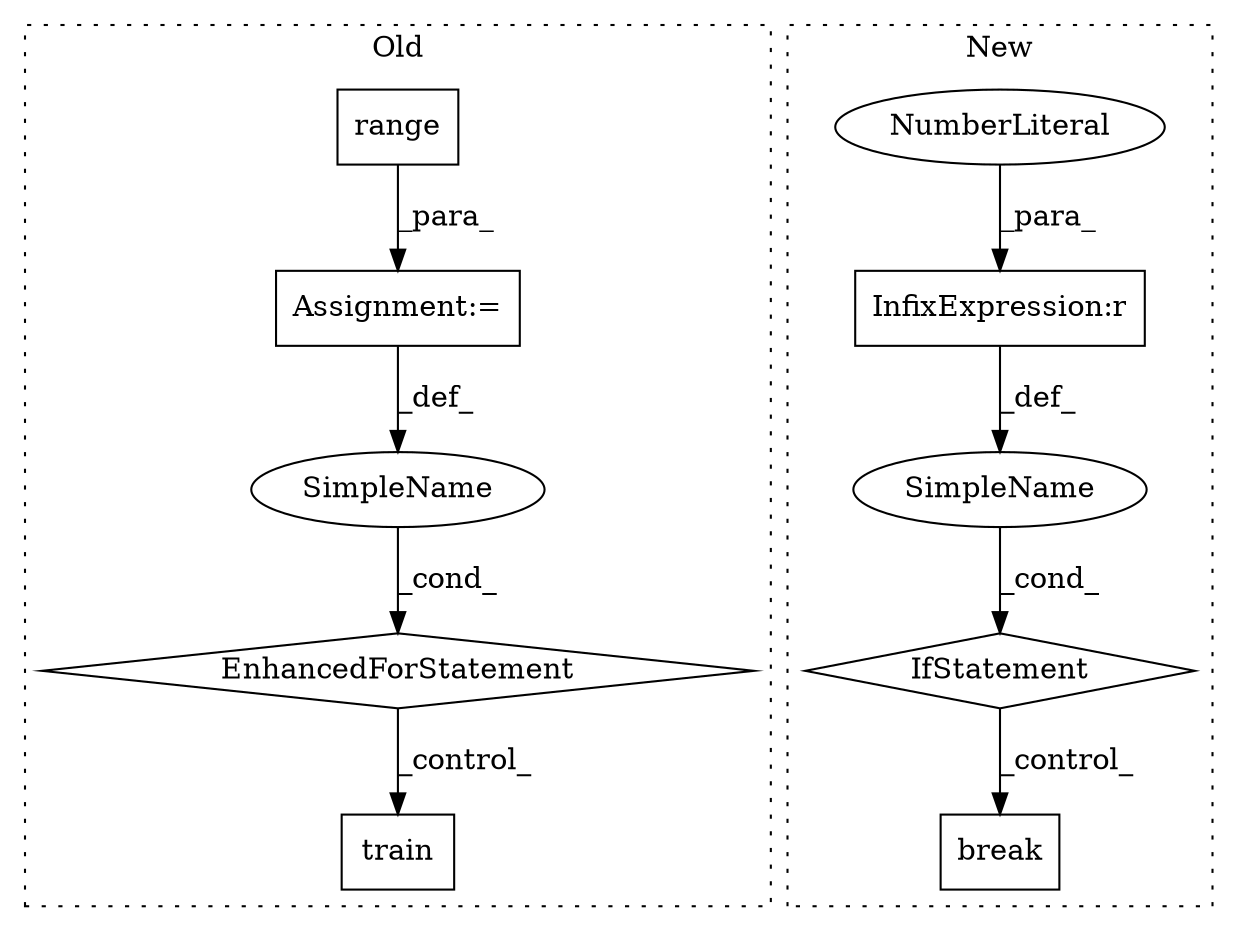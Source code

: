 digraph G {
subgraph cluster0 {
1 [label="train" a="32" s="8874" l="7" shape="box"];
7 [label="EnhancedForStatement" a="70" s="8785,8858" l="53,2" shape="diamond"];
8 [label="range" a="32" s="8850,8857" l="6,1" shape="box"];
9 [label="SimpleName" a="42" s="8842" l="5" shape="ellipse"];
10 [label="Assignment:=" a="7" s="8785,8858" l="53,2" shape="box"];
label = "Old";
style="dotted";
}
subgraph cluster1 {
2 [label="break" a="10" s="10423" l="6" shape="box"];
3 [label="IfStatement" a="25" s="10401,10411" l="4,2" shape="diamond"];
4 [label="SimpleName" a="42" s="" l="" shape="ellipse"];
5 [label="InfixExpression:r" a="27" s="10406" l="4" shape="box"];
6 [label="NumberLiteral" a="34" s="10410" l="1" shape="ellipse"];
label = "New";
style="dotted";
}
3 -> 2 [label="_control_"];
4 -> 3 [label="_cond_"];
5 -> 4 [label="_def_"];
6 -> 5 [label="_para_"];
7 -> 1 [label="_control_"];
8 -> 10 [label="_para_"];
9 -> 7 [label="_cond_"];
10 -> 9 [label="_def_"];
}